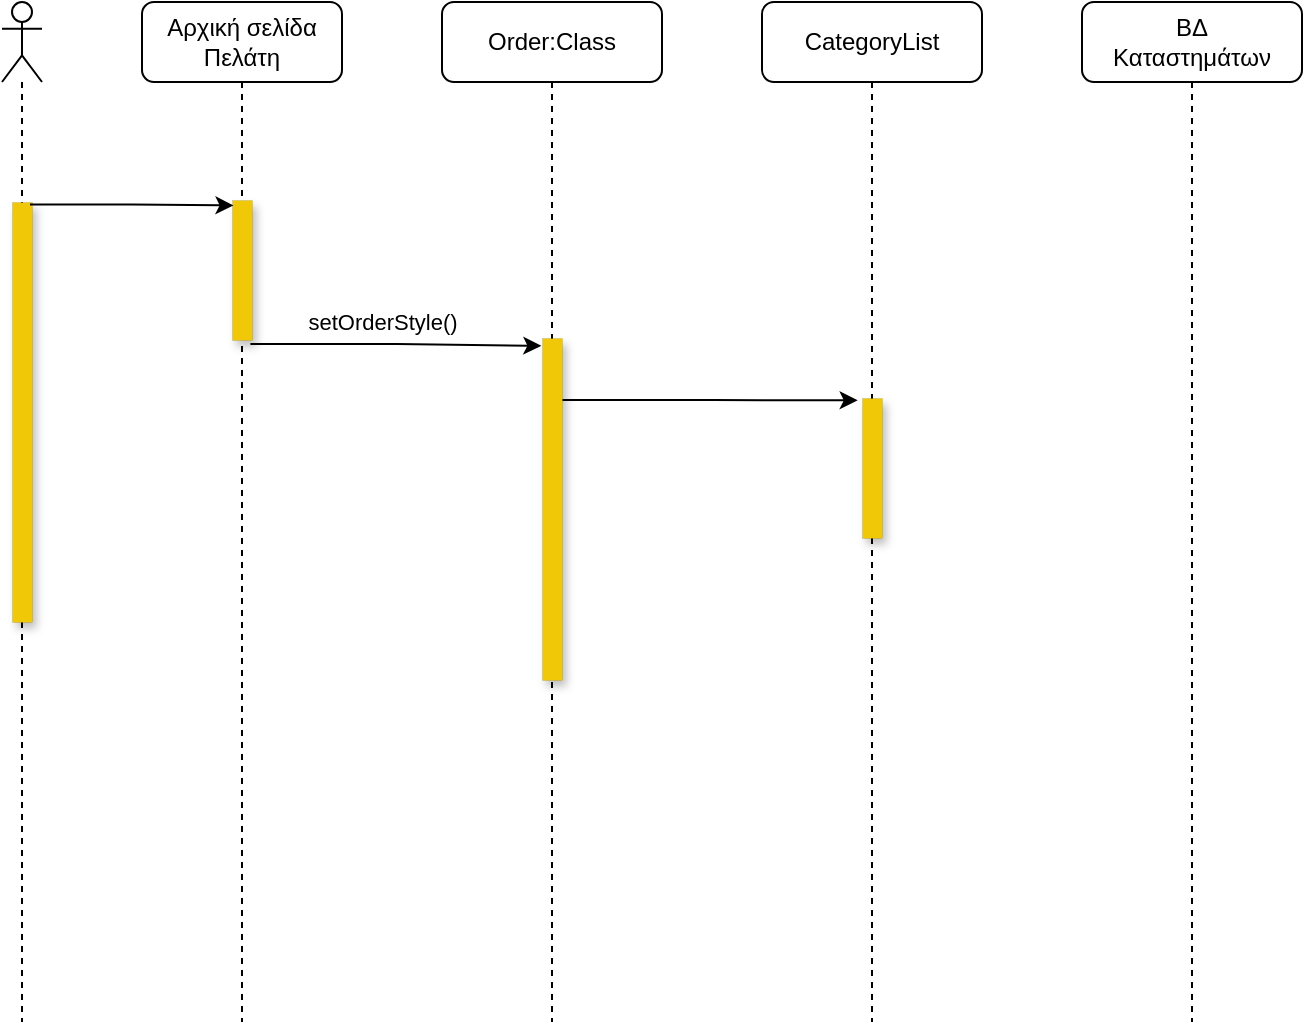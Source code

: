 <mxfile version="18.0.4" type="device"><diagram id="kgpKYQtTHZ0yAKxKKP6v" name="Page-1"><mxGraphModel dx="451" dy="360" grid="1" gridSize="10" guides="1" tooltips="1" connect="1" arrows="1" fold="1" page="1" pageScale="1" pageWidth="850" pageHeight="1100" math="0" shadow="0"><root><mxCell id="0"/><mxCell id="1" parent="0"/><mxCell id="amxis_Cv2NTNQZA-Zm_J-2" value="" style="shape=umlLifeline;participant=umlActor;perimeter=lifelinePerimeter;whiteSpace=wrap;html=1;container=1;collapsible=0;recursiveResize=0;verticalAlign=top;spacingTop=36;outlineConnect=0;" vertex="1" parent="1"><mxGeometry x="60" y="80" width="20" height="510" as="geometry"/></mxCell><mxCell id="amxis_Cv2NTNQZA-Zm_J-3" value="" style="points=[];perimeter=orthogonalPerimeter;rounded=0;shadow=1;strokeWidth=0;fillColor=#F0C808;strokeColor=default;dashed=1;dashPattern=1 4;" vertex="1" parent="amxis_Cv2NTNQZA-Zm_J-2"><mxGeometry x="5" y="100" width="10" height="210" as="geometry"/></mxCell><mxCell id="amxis_Cv2NTNQZA-Zm_J-4" value="Αρχική σελίδα Πελάτη" style="shape=umlLifeline;perimeter=lifelinePerimeter;whiteSpace=wrap;html=1;container=1;collapsible=0;recursiveResize=0;outlineConnect=0;glass=0;rounded=1;" vertex="1" parent="1"><mxGeometry x="130" y="80" width="100" height="510" as="geometry"/></mxCell><mxCell id="amxis_Cv2NTNQZA-Zm_J-5" value="" style="html=1;points=[];perimeter=orthogonalPerimeter;fillColor=#F0C808;strokeColor=default;shadow=1;dashed=1;dashPattern=1 4;strokeWidth=0;" vertex="1" parent="amxis_Cv2NTNQZA-Zm_J-4"><mxGeometry x="45" y="99" width="10" height="70" as="geometry"/></mxCell><mxCell id="amxis_Cv2NTNQZA-Zm_J-8" value="Order:Class" style="shape=umlLifeline;perimeter=lifelinePerimeter;whiteSpace=wrap;html=1;container=0;collapsible=0;recursiveResize=0;outlineConnect=0;glass=0;rounded=1;" vertex="1" parent="1"><mxGeometry x="280" y="80" width="110" height="510" as="geometry"/></mxCell><mxCell id="amxis_Cv2NTNQZA-Zm_J-12" value="CategoryList" style="shape=umlLifeline;perimeter=lifelinePerimeter;whiteSpace=wrap;html=1;container=0;collapsible=0;recursiveResize=0;outlineConnect=0;glass=0;rounded=1;" vertex="1" parent="1"><mxGeometry x="440" y="80" width="110" height="510" as="geometry"/></mxCell><mxCell id="amxis_Cv2NTNQZA-Zm_J-13" value="ΒΔ &lt;br&gt;Καταστημάτων" style="shape=umlLifeline;perimeter=lifelinePerimeter;whiteSpace=wrap;html=1;container=0;collapsible=0;recursiveResize=0;outlineConnect=0;glass=0;rounded=1;" vertex="1" parent="1"><mxGeometry x="600" y="80" width="110" height="510" as="geometry"/></mxCell><mxCell id="amxis_Cv2NTNQZA-Zm_J-14" style="edgeStyle=orthogonalEdgeStyle;rounded=0;orthogonalLoop=1;jettySize=auto;html=1;exitX=0.9;exitY=0.006;exitDx=0;exitDy=0;exitPerimeter=0;entryX=0.075;entryY=0.039;entryDx=0;entryDy=0;entryPerimeter=0;" edge="1" parent="1" source="amxis_Cv2NTNQZA-Zm_J-3" target="amxis_Cv2NTNQZA-Zm_J-5"><mxGeometry relative="1" as="geometry"/></mxCell><mxCell id="amxis_Cv2NTNQZA-Zm_J-18" style="edgeStyle=orthogonalEdgeStyle;rounded=0;orthogonalLoop=1;jettySize=auto;html=1;exitX=1;exitY=0.181;exitDx=0;exitDy=0;exitPerimeter=0;entryX=-0.216;entryY=0.017;entryDx=0;entryDy=0;entryPerimeter=0;" edge="1" parent="1" source="amxis_Cv2NTNQZA-Zm_J-15" target="amxis_Cv2NTNQZA-Zm_J-19"><mxGeometry relative="1" as="geometry"><mxPoint x="420" y="250" as="targetPoint"/></mxGeometry></mxCell><mxCell id="amxis_Cv2NTNQZA-Zm_J-15" value="" style="html=1;points=[];perimeter=orthogonalPerimeter;fillColor=#F0C808;strokeColor=default;shadow=1;dashed=1;dashPattern=1 4;strokeWidth=0;" vertex="1" parent="1"><mxGeometry x="330" y="248" width="10" height="171" as="geometry"/></mxCell><mxCell id="amxis_Cv2NTNQZA-Zm_J-16" value="setOrderStyle()" style="edgeStyle=orthogonalEdgeStyle;rounded=0;orthogonalLoop=1;jettySize=auto;html=1;entryX=-0.033;entryY=0.023;entryDx=0;entryDy=0;entryPerimeter=0;exitX=0.92;exitY=1.029;exitDx=0;exitDy=0;exitPerimeter=0;" edge="1" parent="1" source="amxis_Cv2NTNQZA-Zm_J-5" target="amxis_Cv2NTNQZA-Zm_J-15"><mxGeometry x="-0.101" y="11" relative="1" as="geometry"><mxPoint as="offset"/></mxGeometry></mxCell><mxCell id="amxis_Cv2NTNQZA-Zm_J-19" value="" style="html=1;points=[];perimeter=orthogonalPerimeter;fillColor=#F0C808;strokeColor=default;shadow=1;dashed=1;dashPattern=1 4;strokeWidth=0;" vertex="1" parent="1"><mxGeometry x="490" y="278" width="10" height="70" as="geometry"/></mxCell></root></mxGraphModel></diagram></mxfile>